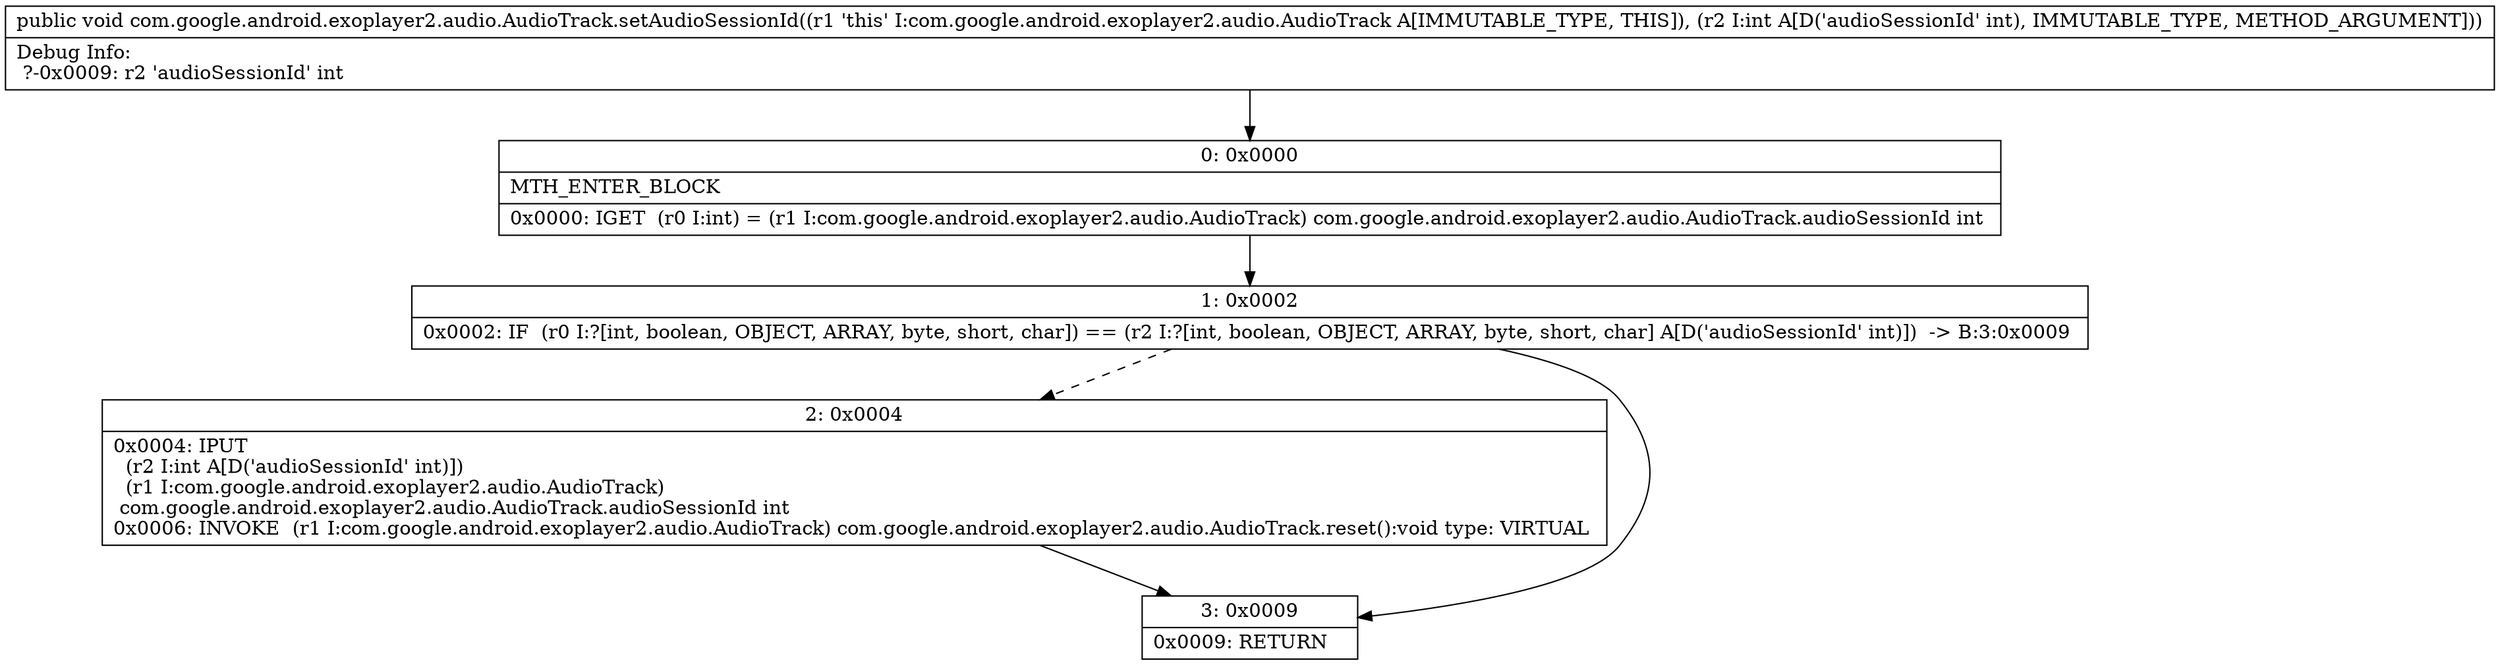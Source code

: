digraph "CFG forcom.google.android.exoplayer2.audio.AudioTrack.setAudioSessionId(I)V" {
Node_0 [shape=record,label="{0\:\ 0x0000|MTH_ENTER_BLOCK\l|0x0000: IGET  (r0 I:int) = (r1 I:com.google.android.exoplayer2.audio.AudioTrack) com.google.android.exoplayer2.audio.AudioTrack.audioSessionId int \l}"];
Node_1 [shape=record,label="{1\:\ 0x0002|0x0002: IF  (r0 I:?[int, boolean, OBJECT, ARRAY, byte, short, char]) == (r2 I:?[int, boolean, OBJECT, ARRAY, byte, short, char] A[D('audioSessionId' int)])  \-\> B:3:0x0009 \l}"];
Node_2 [shape=record,label="{2\:\ 0x0004|0x0004: IPUT  \l  (r2 I:int A[D('audioSessionId' int)])\l  (r1 I:com.google.android.exoplayer2.audio.AudioTrack)\l com.google.android.exoplayer2.audio.AudioTrack.audioSessionId int \l0x0006: INVOKE  (r1 I:com.google.android.exoplayer2.audio.AudioTrack) com.google.android.exoplayer2.audio.AudioTrack.reset():void type: VIRTUAL \l}"];
Node_3 [shape=record,label="{3\:\ 0x0009|0x0009: RETURN   \l}"];
MethodNode[shape=record,label="{public void com.google.android.exoplayer2.audio.AudioTrack.setAudioSessionId((r1 'this' I:com.google.android.exoplayer2.audio.AudioTrack A[IMMUTABLE_TYPE, THIS]), (r2 I:int A[D('audioSessionId' int), IMMUTABLE_TYPE, METHOD_ARGUMENT]))  | Debug Info:\l  ?\-0x0009: r2 'audioSessionId' int\l}"];
MethodNode -> Node_0;
Node_0 -> Node_1;
Node_1 -> Node_2[style=dashed];
Node_1 -> Node_3;
Node_2 -> Node_3;
}

